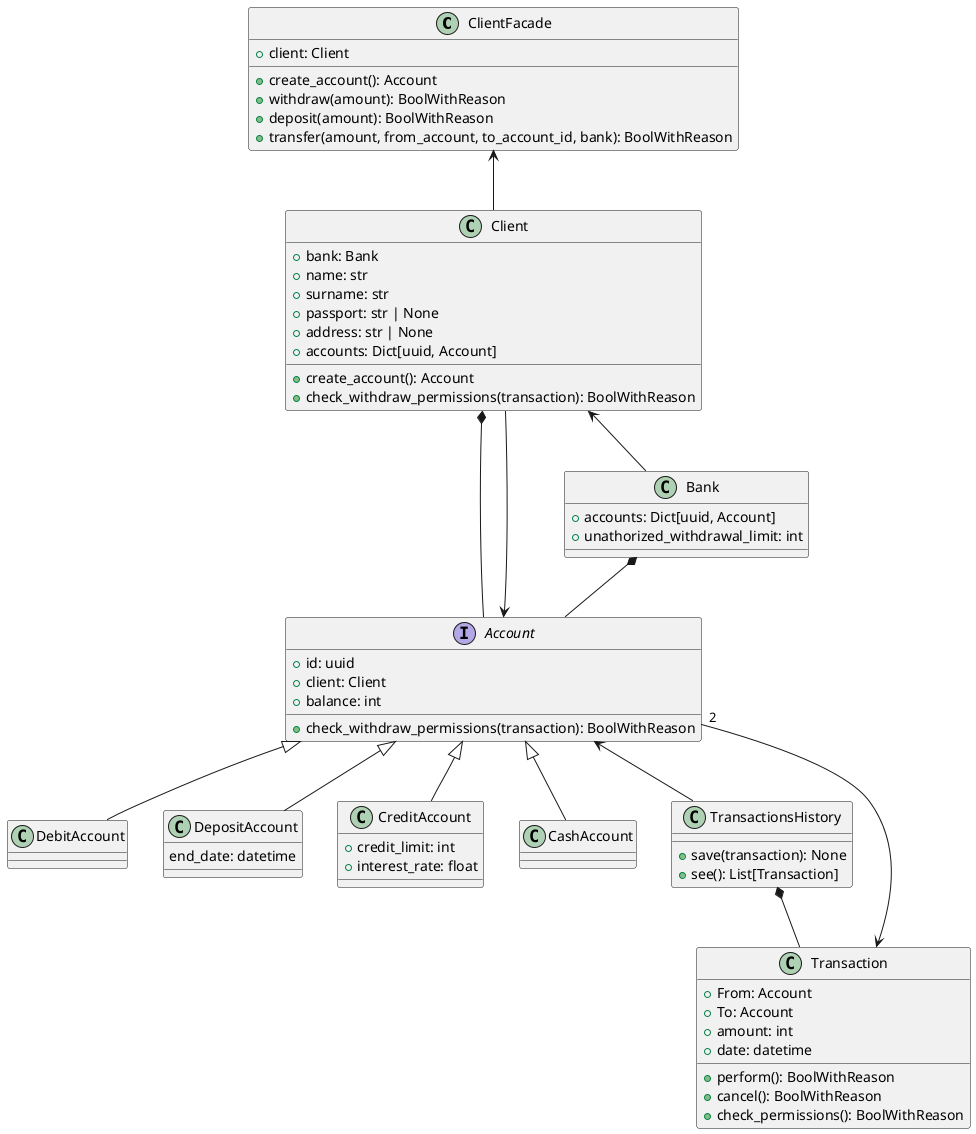 @startuml classes_uml

class ClientFacade {
    + client: Client

    + create_account(): Account
    + withdraw(amount): BoolWithReason
    + deposit(amount): BoolWithReason
    + transfer(amount, from_account, to_account_id, bank): BoolWithReason
}

ClientFacade <-- Client

class Client {
    + bank: Bank
    + name: str
    + surname: str
    + passport: str | None
    + address: str | None
    + accounts: Dict[uuid, Account]

    + create_account(): Account
    + check_withdraw_permissions(transaction): BoolWithReason
}

interface Account {
    + id: uuid
    + client: Client
    + balance: int

    + check_withdraw_permissions(transaction): BoolWithReason
}

Account <|-- DebitAccount
Account <|-- DepositAccount
Account <|-- CreditAccount
Account <|-- CashAccount

class DepositAccount {
    end_date: datetime
}

class CreditAccount {
    + credit_limit: int
    + interest_rate: float
}


class Bank {
    + accounts: Dict[uuid, Account]
    + unathorized_withdrawal_limit: int
}

Client <-- Bank
Bank *-- Account
Client *-- Account
Account <-- Client

class Transaction {
    + From: Account
    + To: Account
    + amount: int
    + date: datetime

    + perform(): BoolWithReason
    + cancel(): BoolWithReason
    + check_permissions(): BoolWithReason
}

Transaction <-- "2" Account

class TransactionsHistory {
    + save(transaction): None
    + see(): List[Transaction]
}

TransactionsHistory *-- Transaction
Account <-- TransactionsHistory

@enduml